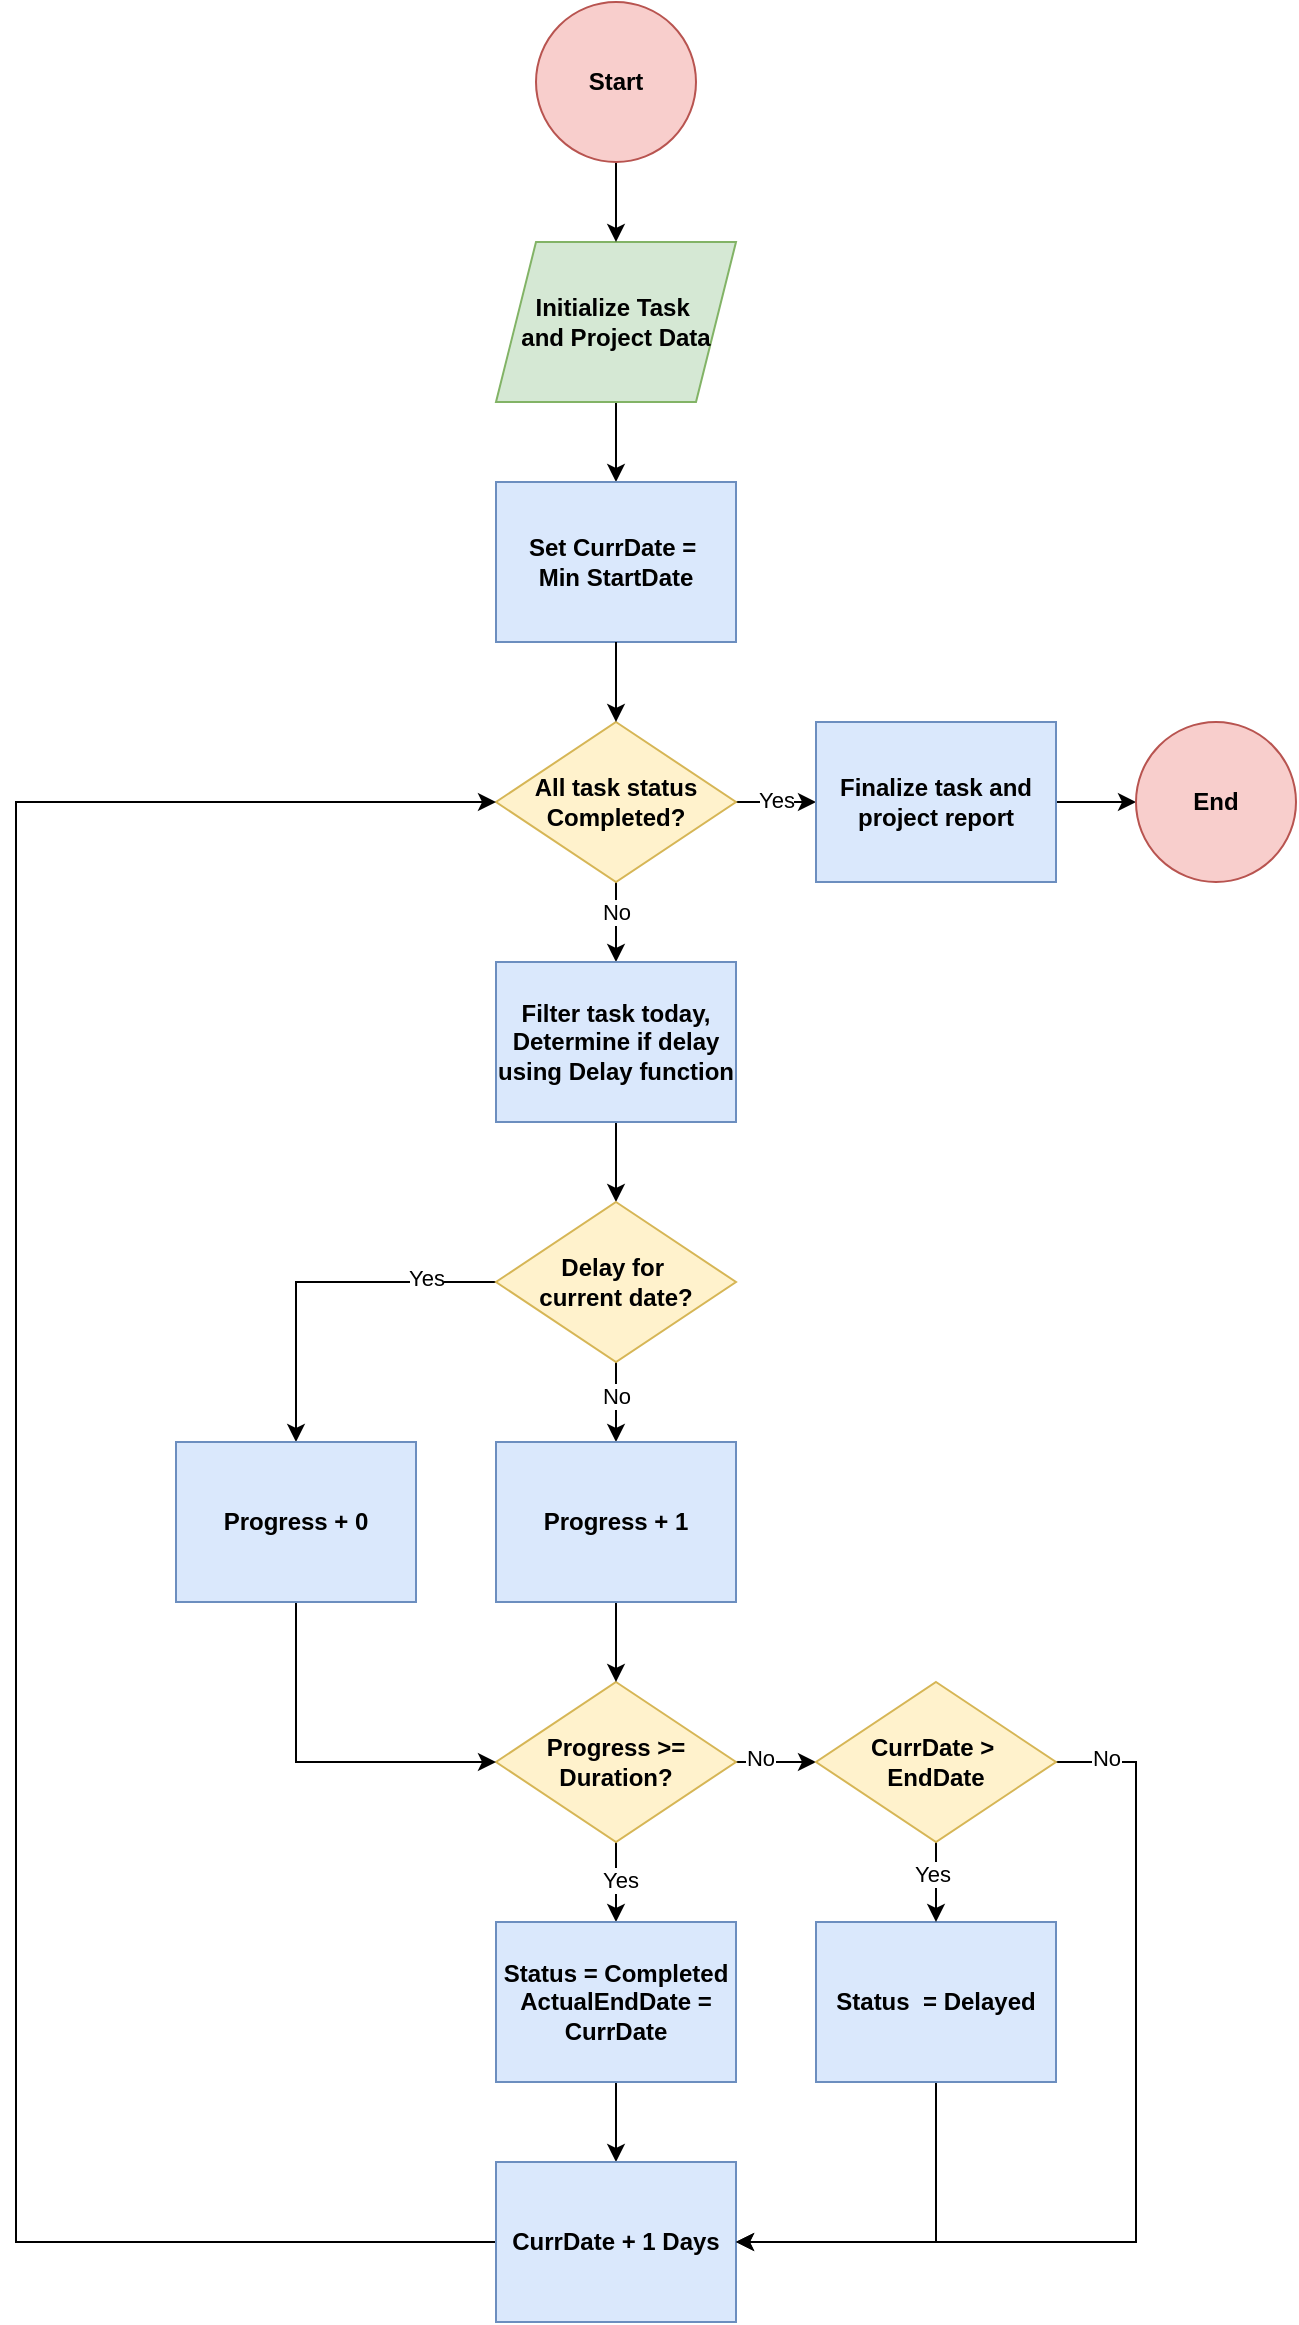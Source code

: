 <mxfile version="24.0.1" type="device">
  <diagram name="Page-1" id="H11jdB3L-4hjoOy3nXJY">
    <mxGraphModel dx="2854" dy="1138" grid="1" gridSize="10" guides="1" tooltips="1" connect="1" arrows="1" fold="1" page="1" pageScale="1" pageWidth="850" pageHeight="1100" math="0" shadow="0">
      <root>
        <mxCell id="0" />
        <mxCell id="1" parent="0" />
        <mxCell id="4foRhr6gH4CyOZL6E7uo-27" style="edgeStyle=orthogonalEdgeStyle;rounded=0;orthogonalLoop=1;jettySize=auto;html=1;entryX=0.5;entryY=0;entryDx=0;entryDy=0;" edge="1" parent="1" source="4foRhr6gH4CyOZL6E7uo-1" target="4foRhr6gH4CyOZL6E7uo-12">
          <mxGeometry relative="1" as="geometry" />
        </mxCell>
        <mxCell id="4foRhr6gH4CyOZL6E7uo-1" value="Initialize Task&amp;nbsp;&lt;div&gt;and Project Data&lt;/div&gt;" style="shape=parallelogram;perimeter=parallelogramPerimeter;whiteSpace=wrap;html=1;fixedSize=1;fillColor=#d5e8d4;strokeColor=#82b366;fontStyle=1" vertex="1" parent="1">
          <mxGeometry x="240" y="240" width="120" height="80" as="geometry" />
        </mxCell>
        <mxCell id="4foRhr6gH4CyOZL6E7uo-24" style="edgeStyle=orthogonalEdgeStyle;rounded=0;orthogonalLoop=1;jettySize=auto;html=1;entryX=0;entryY=0.5;entryDx=0;entryDy=0;" edge="1" parent="1" source="4foRhr6gH4CyOZL6E7uo-2" target="4foRhr6gH4CyOZL6E7uo-4">
          <mxGeometry relative="1" as="geometry" />
        </mxCell>
        <mxCell id="4foRhr6gH4CyOZL6E7uo-59" value="Yes" style="edgeLabel;html=1;align=center;verticalAlign=middle;resizable=0;points=[];" vertex="1" connectable="0" parent="4foRhr6gH4CyOZL6E7uo-24">
          <mxGeometry x="-0.017" y="1" relative="1" as="geometry">
            <mxPoint as="offset" />
          </mxGeometry>
        </mxCell>
        <mxCell id="4foRhr6gH4CyOZL6E7uo-49" style="edgeStyle=orthogonalEdgeStyle;rounded=0;orthogonalLoop=1;jettySize=auto;html=1;entryX=0.5;entryY=0;entryDx=0;entryDy=0;" edge="1" parent="1" source="4foRhr6gH4CyOZL6E7uo-2" target="4foRhr6gH4CyOZL6E7uo-31">
          <mxGeometry relative="1" as="geometry" />
        </mxCell>
        <mxCell id="4foRhr6gH4CyOZL6E7uo-60" value="No" style="edgeLabel;html=1;align=center;verticalAlign=middle;resizable=0;points=[];" vertex="1" connectable="0" parent="4foRhr6gH4CyOZL6E7uo-49">
          <mxGeometry x="-0.242" relative="1" as="geometry">
            <mxPoint as="offset" />
          </mxGeometry>
        </mxCell>
        <mxCell id="4foRhr6gH4CyOZL6E7uo-2" value="All task status Completed?" style="rhombus;whiteSpace=wrap;html=1;fillColor=#fff2cc;strokeColor=#d6b656;fontStyle=1" vertex="1" parent="1">
          <mxGeometry x="240" y="480" width="120" height="80" as="geometry" />
        </mxCell>
        <mxCell id="4foRhr6gH4CyOZL6E7uo-25" style="edgeStyle=orthogonalEdgeStyle;rounded=0;orthogonalLoop=1;jettySize=auto;html=1;entryX=0;entryY=0.5;entryDx=0;entryDy=0;" edge="1" parent="1" source="4foRhr6gH4CyOZL6E7uo-4" target="4foRhr6gH4CyOZL6E7uo-8">
          <mxGeometry relative="1" as="geometry" />
        </mxCell>
        <mxCell id="4foRhr6gH4CyOZL6E7uo-4" value="Finalize task and project report" style="rounded=0;whiteSpace=wrap;html=1;fillColor=#dae8fc;strokeColor=#6c8ebf;fontStyle=1" vertex="1" parent="1">
          <mxGeometry x="400" y="480" width="120" height="80" as="geometry" />
        </mxCell>
        <mxCell id="4foRhr6gH4CyOZL6E7uo-20" style="edgeStyle=orthogonalEdgeStyle;rounded=0;orthogonalLoop=1;jettySize=auto;html=1;entryX=0.5;entryY=0;entryDx=0;entryDy=0;" edge="1" parent="1" source="4foRhr6gH4CyOZL6E7uo-6" target="4foRhr6gH4CyOZL6E7uo-1">
          <mxGeometry relative="1" as="geometry" />
        </mxCell>
        <mxCell id="4foRhr6gH4CyOZL6E7uo-6" value="Start" style="ellipse;whiteSpace=wrap;html=1;aspect=fixed;fillColor=#f8cecc;strokeColor=#b85450;fontStyle=1" vertex="1" parent="1">
          <mxGeometry x="260" y="120" width="80" height="80" as="geometry" />
        </mxCell>
        <mxCell id="4foRhr6gH4CyOZL6E7uo-8" value="End" style="ellipse;whiteSpace=wrap;html=1;aspect=fixed;fillColor=#f8cecc;strokeColor=#b85450;fontStyle=1" vertex="1" parent="1">
          <mxGeometry x="560" y="480" width="80" height="80" as="geometry" />
        </mxCell>
        <mxCell id="4foRhr6gH4CyOZL6E7uo-12" value="Set CurrDate =&amp;nbsp;&lt;div&gt;Min StartDate&lt;/div&gt;" style="rounded=0;whiteSpace=wrap;html=1;fillColor=#dae8fc;strokeColor=#6c8ebf;fontStyle=1" vertex="1" parent="1">
          <mxGeometry x="240" y="360" width="120" height="80" as="geometry" />
        </mxCell>
        <mxCell id="4foRhr6gH4CyOZL6E7uo-30" style="edgeStyle=orthogonalEdgeStyle;rounded=0;orthogonalLoop=1;jettySize=auto;html=1;entryX=0.5;entryY=0;entryDx=0;entryDy=0;exitX=0.5;exitY=1;exitDx=0;exitDy=0;" edge="1" parent="1" source="4foRhr6gH4CyOZL6E7uo-12" target="4foRhr6gH4CyOZL6E7uo-2">
          <mxGeometry relative="1" as="geometry">
            <mxPoint x="300.0" y="440" as="sourcePoint" />
          </mxGeometry>
        </mxCell>
        <mxCell id="4foRhr6gH4CyOZL6E7uo-34" style="edgeStyle=orthogonalEdgeStyle;rounded=0;orthogonalLoop=1;jettySize=auto;html=1;entryX=0.5;entryY=0;entryDx=0;entryDy=0;" edge="1" parent="1" source="4foRhr6gH4CyOZL6E7uo-31" target="4foRhr6gH4CyOZL6E7uo-33">
          <mxGeometry relative="1" as="geometry" />
        </mxCell>
        <mxCell id="4foRhr6gH4CyOZL6E7uo-31" value="&lt;div&gt;Filter task today,&lt;br&gt;&lt;/div&gt;Determine if delay using Delay function" style="rounded=0;whiteSpace=wrap;html=1;fillColor=#dae8fc;strokeColor=#6c8ebf;fontStyle=1" vertex="1" parent="1">
          <mxGeometry x="240" y="600" width="120" height="80" as="geometry" />
        </mxCell>
        <mxCell id="4foRhr6gH4CyOZL6E7uo-45" style="edgeStyle=orthogonalEdgeStyle;rounded=0;orthogonalLoop=1;jettySize=auto;html=1;entryX=0.5;entryY=0;entryDx=0;entryDy=0;" edge="1" parent="1" source="4foRhr6gH4CyOZL6E7uo-33" target="4foRhr6gH4CyOZL6E7uo-40">
          <mxGeometry relative="1" as="geometry" />
        </mxCell>
        <mxCell id="4foRhr6gH4CyOZL6E7uo-62" value="No" style="edgeLabel;html=1;align=center;verticalAlign=middle;resizable=0;points=[];" vertex="1" connectable="0" parent="4foRhr6gH4CyOZL6E7uo-45">
          <mxGeometry x="-0.15" relative="1" as="geometry">
            <mxPoint as="offset" />
          </mxGeometry>
        </mxCell>
        <mxCell id="4foRhr6gH4CyOZL6E7uo-57" style="edgeStyle=orthogonalEdgeStyle;rounded=0;orthogonalLoop=1;jettySize=auto;html=1;entryX=0.5;entryY=0;entryDx=0;entryDy=0;" edge="1" parent="1" source="4foRhr6gH4CyOZL6E7uo-33" target="4foRhr6gH4CyOZL6E7uo-37">
          <mxGeometry relative="1" as="geometry" />
        </mxCell>
        <mxCell id="4foRhr6gH4CyOZL6E7uo-61" value="Yes" style="edgeLabel;html=1;align=center;verticalAlign=middle;resizable=0;points=[];" vertex="1" connectable="0" parent="4foRhr6gH4CyOZL6E7uo-57">
          <mxGeometry x="-0.606" y="-2" relative="1" as="geometry">
            <mxPoint as="offset" />
          </mxGeometry>
        </mxCell>
        <mxCell id="4foRhr6gH4CyOZL6E7uo-33" value="Delay for&amp;nbsp;&lt;div&gt;current date?&lt;/div&gt;" style="rhombus;whiteSpace=wrap;html=1;fillColor=#fff2cc;strokeColor=#d6b656;fontStyle=1" vertex="1" parent="1">
          <mxGeometry x="240" y="720" width="120" height="80" as="geometry" />
        </mxCell>
        <mxCell id="4foRhr6gH4CyOZL6E7uo-50" style="edgeStyle=orthogonalEdgeStyle;rounded=0;orthogonalLoop=1;jettySize=auto;html=1;entryX=0.5;entryY=0;entryDx=0;entryDy=0;" edge="1" parent="1" source="4foRhr6gH4CyOZL6E7uo-35" target="4foRhr6gH4CyOZL6E7uo-36">
          <mxGeometry relative="1" as="geometry" />
        </mxCell>
        <mxCell id="4foRhr6gH4CyOZL6E7uo-63" value="Yes" style="edgeLabel;html=1;align=center;verticalAlign=middle;resizable=0;points=[];" vertex="1" connectable="0" parent="4foRhr6gH4CyOZL6E7uo-50">
          <mxGeometry x="-0.05" y="2" relative="1" as="geometry">
            <mxPoint as="offset" />
          </mxGeometry>
        </mxCell>
        <mxCell id="4foRhr6gH4CyOZL6E7uo-65" style="edgeStyle=orthogonalEdgeStyle;rounded=0;orthogonalLoop=1;jettySize=auto;html=1;entryX=0;entryY=0.5;entryDx=0;entryDy=0;" edge="1" parent="1" source="4foRhr6gH4CyOZL6E7uo-35" target="4foRhr6gH4CyOZL6E7uo-64">
          <mxGeometry relative="1" as="geometry">
            <Array as="points">
              <mxPoint x="370" y="1000" />
              <mxPoint x="370" y="1000" />
            </Array>
          </mxGeometry>
        </mxCell>
        <mxCell id="4foRhr6gH4CyOZL6E7uo-68" value="No" style="edgeLabel;html=1;align=center;verticalAlign=middle;resizable=0;points=[];" vertex="1" connectable="0" parent="4foRhr6gH4CyOZL6E7uo-65">
          <mxGeometry x="-0.409" y="2" relative="1" as="geometry">
            <mxPoint as="offset" />
          </mxGeometry>
        </mxCell>
        <mxCell id="4foRhr6gH4CyOZL6E7uo-35" value="Progress &amp;gt;= Duration?" style="rhombus;whiteSpace=wrap;html=1;fillColor=#fff2cc;strokeColor=#d6b656;fontStyle=1" vertex="1" parent="1">
          <mxGeometry x="240" y="960" width="120" height="80" as="geometry" />
        </mxCell>
        <mxCell id="4foRhr6gH4CyOZL6E7uo-51" style="edgeStyle=orthogonalEdgeStyle;rounded=0;orthogonalLoop=1;jettySize=auto;html=1;" edge="1" parent="1" source="4foRhr6gH4CyOZL6E7uo-36">
          <mxGeometry relative="1" as="geometry">
            <mxPoint x="300.0" y="1200" as="targetPoint" />
          </mxGeometry>
        </mxCell>
        <mxCell id="4foRhr6gH4CyOZL6E7uo-36" value="Status = Completed&lt;div&gt;ActualEndDate = CurrDate&lt;/div&gt;" style="rounded=0;whiteSpace=wrap;html=1;fillColor=#dae8fc;strokeColor=#6c8ebf;fontStyle=1" vertex="1" parent="1">
          <mxGeometry x="240" y="1080" width="120" height="80" as="geometry" />
        </mxCell>
        <mxCell id="4foRhr6gH4CyOZL6E7uo-58" style="edgeStyle=orthogonalEdgeStyle;rounded=0;orthogonalLoop=1;jettySize=auto;html=1;entryX=0;entryY=0.5;entryDx=0;entryDy=0;exitX=0.5;exitY=1;exitDx=0;exitDy=0;" edge="1" parent="1" source="4foRhr6gH4CyOZL6E7uo-37" target="4foRhr6gH4CyOZL6E7uo-35">
          <mxGeometry relative="1" as="geometry">
            <Array as="points">
              <mxPoint x="140" y="1000" />
            </Array>
          </mxGeometry>
        </mxCell>
        <mxCell id="4foRhr6gH4CyOZL6E7uo-37" value="Progress + 0" style="rounded=0;whiteSpace=wrap;html=1;fillColor=#dae8fc;strokeColor=#6c8ebf;fontStyle=1" vertex="1" parent="1">
          <mxGeometry x="80" y="840" width="120" height="80" as="geometry" />
        </mxCell>
        <mxCell id="4foRhr6gH4CyOZL6E7uo-46" style="edgeStyle=orthogonalEdgeStyle;rounded=0;orthogonalLoop=1;jettySize=auto;html=1;entryX=0.5;entryY=0;entryDx=0;entryDy=0;exitX=0.5;exitY=1;exitDx=0;exitDy=0;" edge="1" parent="1" source="4foRhr6gH4CyOZL6E7uo-40" target="4foRhr6gH4CyOZL6E7uo-35">
          <mxGeometry relative="1" as="geometry">
            <Array as="points">
              <mxPoint x="300" y="940" />
              <mxPoint x="300" y="940" />
            </Array>
          </mxGeometry>
        </mxCell>
        <mxCell id="4foRhr6gH4CyOZL6E7uo-40" value="Progress + 1" style="rounded=0;whiteSpace=wrap;html=1;fillColor=#dae8fc;strokeColor=#6c8ebf;fontStyle=1" vertex="1" parent="1">
          <mxGeometry x="240" y="840" width="120" height="80" as="geometry" />
        </mxCell>
        <mxCell id="4foRhr6gH4CyOZL6E7uo-56" style="edgeStyle=orthogonalEdgeStyle;rounded=0;orthogonalLoop=1;jettySize=auto;html=1;entryX=0;entryY=0.5;entryDx=0;entryDy=0;" edge="1" parent="1" source="4foRhr6gH4CyOZL6E7uo-52" target="4foRhr6gH4CyOZL6E7uo-2">
          <mxGeometry relative="1" as="geometry">
            <Array as="points">
              <mxPoint y="1240" />
              <mxPoint y="520" />
            </Array>
          </mxGeometry>
        </mxCell>
        <mxCell id="4foRhr6gH4CyOZL6E7uo-52" value="CurrDate + 1 Days" style="rounded=0;whiteSpace=wrap;html=1;fillColor=#dae8fc;strokeColor=#6c8ebf;fontStyle=1" vertex="1" parent="1">
          <mxGeometry x="240" y="1200" width="120" height="80" as="geometry" />
        </mxCell>
        <mxCell id="4foRhr6gH4CyOZL6E7uo-55" style="edgeStyle=orthogonalEdgeStyle;rounded=0;orthogonalLoop=1;jettySize=auto;html=1;entryX=1;entryY=0.5;entryDx=0;entryDy=0;" edge="1" parent="1" source="4foRhr6gH4CyOZL6E7uo-53" target="4foRhr6gH4CyOZL6E7uo-52">
          <mxGeometry relative="1" as="geometry">
            <Array as="points">
              <mxPoint x="460" y="1240" />
            </Array>
          </mxGeometry>
        </mxCell>
        <mxCell id="4foRhr6gH4CyOZL6E7uo-53" value="Status&amp;nbsp; = Delayed" style="rounded=0;whiteSpace=wrap;html=1;fillColor=#dae8fc;strokeColor=#6c8ebf;fontStyle=1" vertex="1" parent="1">
          <mxGeometry x="400" y="1080" width="120" height="80" as="geometry" />
        </mxCell>
        <mxCell id="4foRhr6gH4CyOZL6E7uo-66" style="edgeStyle=orthogonalEdgeStyle;rounded=0;orthogonalLoop=1;jettySize=auto;html=1;entryX=0.5;entryY=0;entryDx=0;entryDy=0;" edge="1" parent="1" source="4foRhr6gH4CyOZL6E7uo-64" target="4foRhr6gH4CyOZL6E7uo-53">
          <mxGeometry relative="1" as="geometry" />
        </mxCell>
        <mxCell id="4foRhr6gH4CyOZL6E7uo-69" value="Yes" style="edgeLabel;html=1;align=center;verticalAlign=middle;resizable=0;points=[];" vertex="1" connectable="0" parent="4foRhr6gH4CyOZL6E7uo-66">
          <mxGeometry x="-0.224" y="-2" relative="1" as="geometry">
            <mxPoint as="offset" />
          </mxGeometry>
        </mxCell>
        <mxCell id="4foRhr6gH4CyOZL6E7uo-67" style="edgeStyle=orthogonalEdgeStyle;rounded=0;orthogonalLoop=1;jettySize=auto;html=1;entryX=1;entryY=0.5;entryDx=0;entryDy=0;" edge="1" parent="1" source="4foRhr6gH4CyOZL6E7uo-64" target="4foRhr6gH4CyOZL6E7uo-52">
          <mxGeometry relative="1" as="geometry">
            <Array as="points">
              <mxPoint x="560" y="1000" />
              <mxPoint x="560" y="1240" />
            </Array>
          </mxGeometry>
        </mxCell>
        <mxCell id="4foRhr6gH4CyOZL6E7uo-70" value="No" style="edgeLabel;html=1;align=center;verticalAlign=middle;resizable=0;points=[];" vertex="1" connectable="0" parent="4foRhr6gH4CyOZL6E7uo-67">
          <mxGeometry x="-0.895" y="2" relative="1" as="geometry">
            <mxPoint as="offset" />
          </mxGeometry>
        </mxCell>
        <mxCell id="4foRhr6gH4CyOZL6E7uo-64" value="CurrDate &amp;gt;&amp;nbsp;&lt;div&gt;EndDate&lt;/div&gt;" style="rhombus;whiteSpace=wrap;html=1;fillColor=#fff2cc;strokeColor=#d6b656;fontStyle=1" vertex="1" parent="1">
          <mxGeometry x="400" y="960" width="120" height="80" as="geometry" />
        </mxCell>
      </root>
    </mxGraphModel>
  </diagram>
</mxfile>
